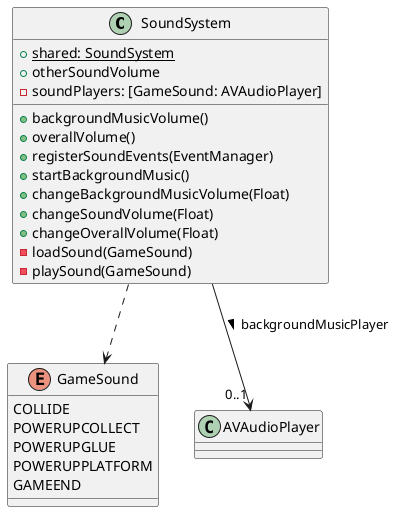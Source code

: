 @startuml
class SoundSystem {
+ {static} shared: SoundSystem
+ otherSoundVolume
- soundPlayers: [GameSound: AVAudioPlayer]
+ backgroundMusicVolume()
+ overallVolume()
+ registerSoundEvents(EventManager)
+ startBackgroundMusic()
+ changeBackgroundMusicVolume(Float)
+ changeSoundVolume(Float)
+ changeOverallVolume(Float)
- loadSound(GameSound)
- playSound(GameSound)
}


enum GameSound {
COLLIDE
POWERUPCOLLECT
POWERUPGLUE
POWERUPPLATFORM
GAMEEND
}

SoundSystem ..> GameSound
SoundSystem --> "0..1" AVAudioPlayer: backgroundMusicPlayer >
@enduml